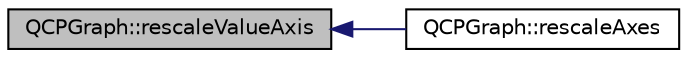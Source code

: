 digraph "QCPGraph::rescaleValueAxis"
{
  edge [fontname="Helvetica",fontsize="10",labelfontname="Helvetica",labelfontsize="10"];
  node [fontname="Helvetica",fontsize="10",shape=record];
  rankdir="LR";
  Node669 [label="QCPGraph::rescaleValueAxis",height=0.2,width=0.4,color="black", fillcolor="grey75", style="filled", fontcolor="black"];
  Node669 -> Node670 [dir="back",color="midnightblue",fontsize="10",style="solid",fontname="Helvetica"];
  Node670 [label="QCPGraph::rescaleAxes",height=0.2,width=0.4,color="black", fillcolor="white", style="filled",URL="$d2/d4c/class_q_c_p_graph.html#a9c3909d6116e9d03978f057d41174e6a"];
}

